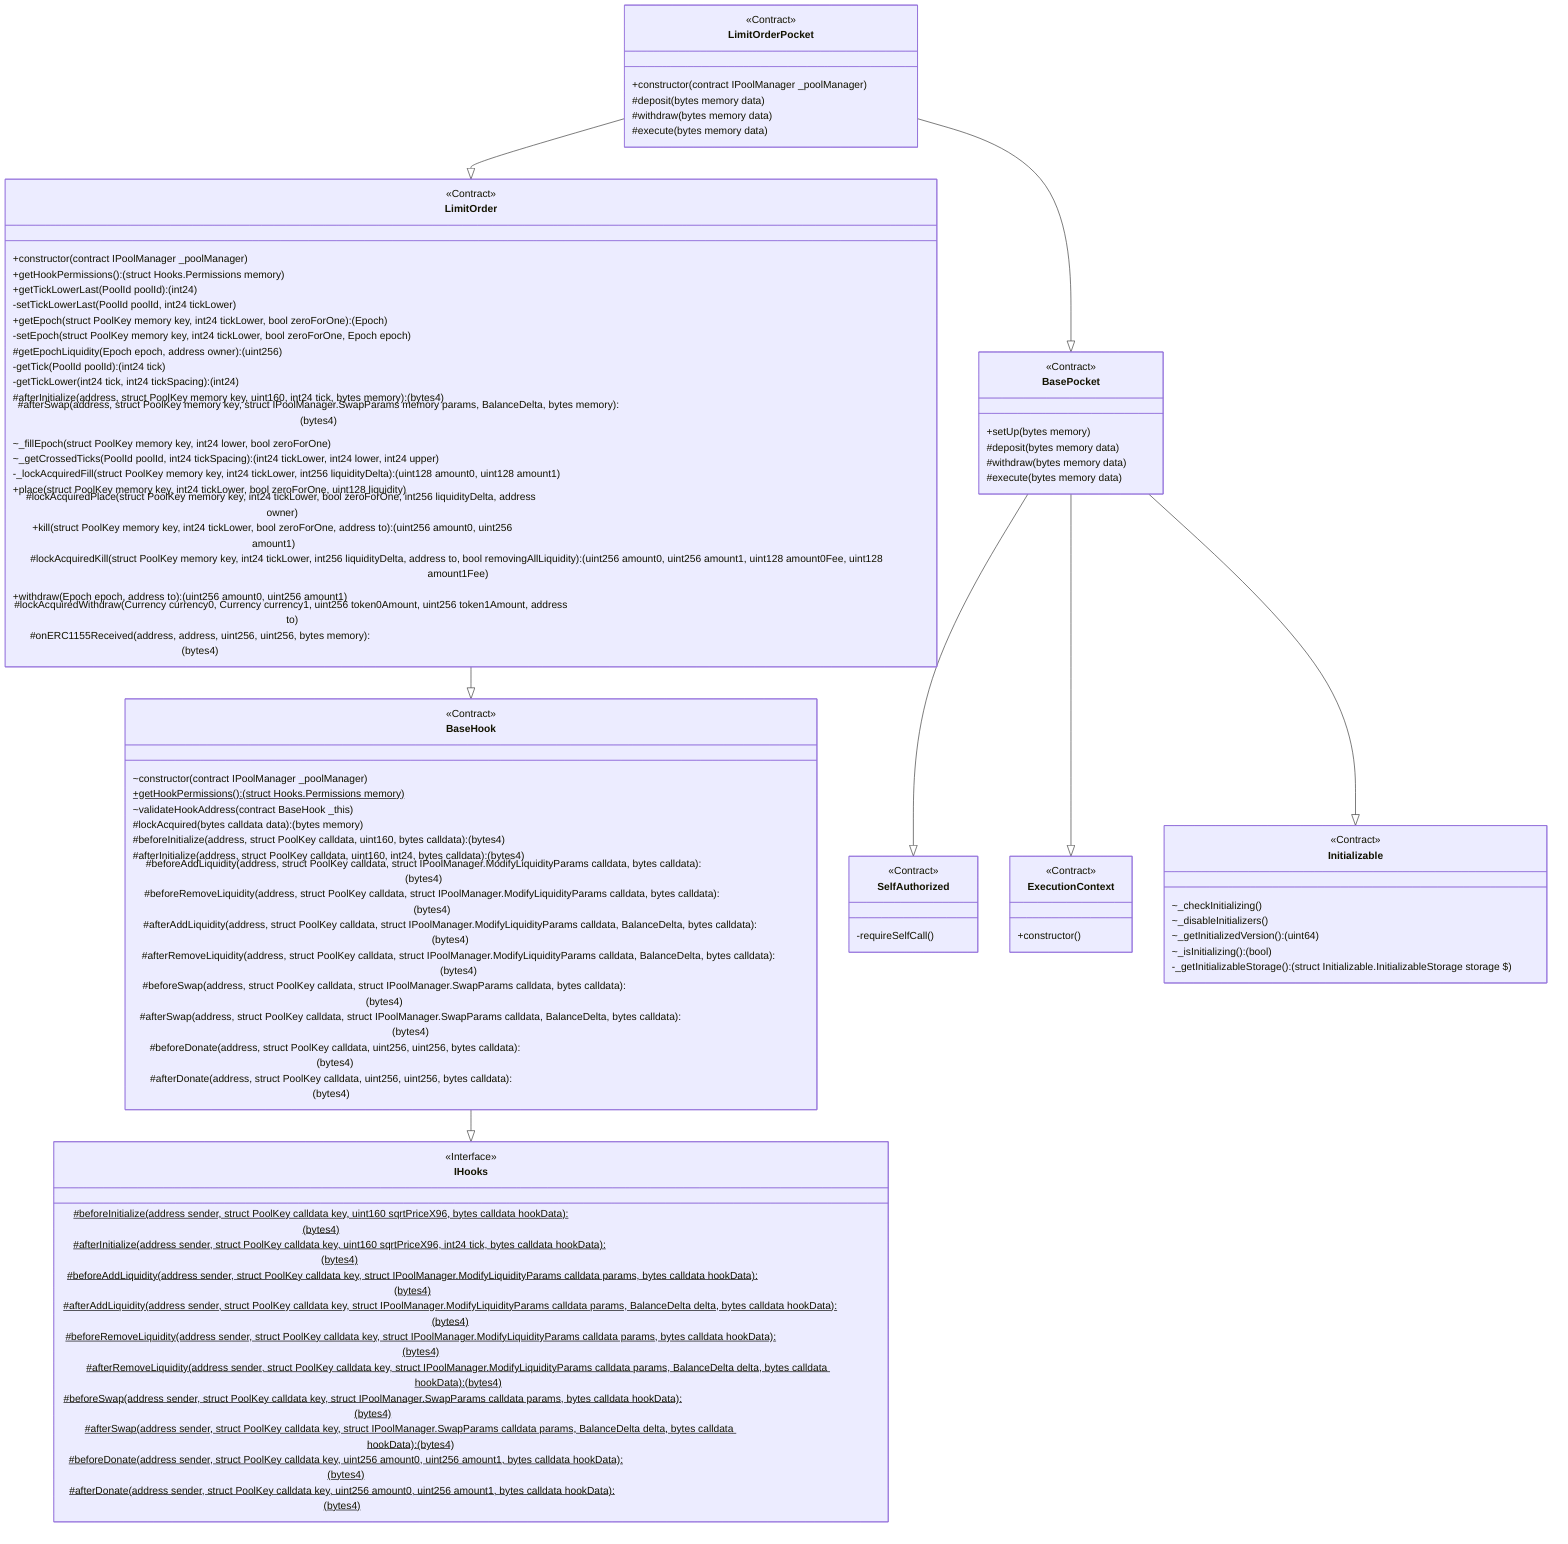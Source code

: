 classDiagram
  %% 192:1070:83
  class LimitOrderPocket {
    <<Contract>>
    +constructor(contract IPoolManager _poolManager)
    #deposit(bytes memory data)
    #withdraw(bytes memory data)
    #execute(bytes memory data)
  }
  
  LimitOrderPocket --|> LimitOrder
  
  %% 1226:14044:90
  class LimitOrder {
    <<Contract>>
    +constructor(contract IPoolManager _poolManager)
    +getHookPermissions(): (struct Hooks.Permissions memory)
    +getTickLowerLast(PoolId poolId): (int24)
    -setTickLowerLast(PoolId poolId, int24 tickLower)
    +getEpoch(struct PoolKey memory key, int24 tickLower, bool zeroForOne): (Epoch)
    -setEpoch(struct PoolKey memory key, int24 tickLower, bool zeroForOne, Epoch epoch)
    #getEpochLiquidity(Epoch epoch, address owner): (uint256)
    -getTick(PoolId poolId): (int24 tick)
    -getTickLower(int24 tick, int24 tickSpacing): (int24)
    #afterInitialize(address, struct PoolKey memory key, uint160, int24 tick, bytes memory): (bytes4)
    #afterSwap(address, struct PoolKey memory key, struct IPoolManager.SwapParams memory params, BalanceDelta, bytes memory): (bytes4)
    ~_fillEpoch(struct PoolKey memory key, int24 lower, bool zeroForOne)
    ~_getCrossedTicks(PoolId poolId, int24 tickSpacing): (int24 tickLower, int24 lower, int24 upper)
    -_lockAcquiredFill(struct PoolKey memory key, int24 tickLower, int256 liquidityDelta): (uint128 amount0, uint128 amount1)
    +place(struct PoolKey memory key, int24 tickLower, bool zeroForOne, uint128 liquidity)
    #lockAcquiredPlace(struct PoolKey memory key, int24 tickLower, bool zeroForOne, int256 liquidityDelta, address owner)
    +kill(struct PoolKey memory key, int24 tickLower, bool zeroForOne, address to): (uint256 amount0, uint256 amount1)
    #lockAcquiredKill(struct PoolKey memory key, int24 tickLower, int256 liquidityDelta, address to, bool removingAllLiquidity): (uint256 amount0, uint256 amount1, uint128 amount0Fee, uint128 amount1Fee)
    +withdraw(Epoch epoch, address to): (uint256 amount0, uint256 amount1)
    #lockAcquiredWithdraw(Currency currency0, Currency currency1, uint256 token0Amount, uint256 token1Amount, address to)
    #onERC1155Received(address, address, uint256, uint256, bytes memory): (bytes4)
  }
  
  LimitOrder --|> BaseHook
  
  %% 414:3995:82
  class BaseHook {
    <<Contract>>
    ~constructor(contract IPoolManager _poolManager)
    +getHookPermissions(): (struct Hooks.Permissions memory)$
    ~validateHookAddress(contract BaseHook _this)
    #lockAcquired(bytes calldata data): (bytes memory)
    #beforeInitialize(address, struct PoolKey calldata, uint160, bytes calldata): (bytes4)
    #afterInitialize(address, struct PoolKey calldata, uint160, int24, bytes calldata): (bytes4)
    #beforeAddLiquidity(address, struct PoolKey calldata, struct IPoolManager.ModifyLiquidityParams calldata, bytes calldata): (bytes4)
    #beforeRemoveLiquidity(address, struct PoolKey calldata, struct IPoolManager.ModifyLiquidityParams calldata, bytes calldata): (bytes4)
    #afterAddLiquidity(address, struct PoolKey calldata, struct IPoolManager.ModifyLiquidityParams calldata, BalanceDelta, bytes calldata): (bytes4)
    #afterRemoveLiquidity(address, struct PoolKey calldata, struct IPoolManager.ModifyLiquidityParams calldata, BalanceDelta, bytes calldata): (bytes4)
    #beforeSwap(address, struct PoolKey calldata, struct IPoolManager.SwapParams calldata, bytes calldata): (bytes4)
    #afterSwap(address, struct PoolKey calldata, struct IPoolManager.SwapParams calldata, BalanceDelta, bytes calldata): (bytes4)
    #beforeDonate(address, struct PoolKey calldata, uint256, uint256, bytes calldata): (bytes4)
    #afterDonate(address, struct PoolKey calldata, uint256, uint256, bytes calldata): (bytes4)
  }
  
  BaseHook --|> IHooks
  
  %% 557:6414:58
  class IHooks {
    <<Interface>>
    #beforeInitialize(address sender, struct PoolKey calldata key, uint160 sqrtPriceX96, bytes calldata hookData): (bytes4)$
    #afterInitialize(address sender, struct PoolKey calldata key, uint160 sqrtPriceX96, int24 tick, bytes calldata hookData): (bytes4)$
    #beforeAddLiquidity(address sender, struct PoolKey calldata key, struct IPoolManager.ModifyLiquidityParams calldata params, bytes calldata hookData): (bytes4)$
    #afterAddLiquidity(address sender, struct PoolKey calldata key, struct IPoolManager.ModifyLiquidityParams calldata params, BalanceDelta delta, bytes calldata hookData): (bytes4)$
    #beforeRemoveLiquidity(address sender, struct PoolKey calldata key, struct IPoolManager.ModifyLiquidityParams calldata params, bytes calldata hookData): (bytes4)$
    #afterRemoveLiquidity(address sender, struct PoolKey calldata key, struct IPoolManager.ModifyLiquidityParams calldata params, BalanceDelta delta, bytes calldata hookData): (bytes4)$
    #beforeSwap(address sender, struct PoolKey calldata key, struct IPoolManager.SwapParams calldata params, bytes calldata hookData): (bytes4)$
    #afterSwap(address sender, struct PoolKey calldata key, struct IPoolManager.SwapParams calldata params, BalanceDelta delta, bytes calldata hookData): (bytes4)$
    #beforeDonate(address sender, struct PoolKey calldata key, uint256 amount0, uint256 amount1, bytes calldata hookData): (bytes4)$
    #afterDonate(address sender, struct PoolKey calldata key, uint256 amount0, uint256 amount1, bytes calldata hookData): (bytes4)$
  }
  
  LimitOrderPocket --|> BasePocket
  
  %% 485:727:88
  class BasePocket {
    <<Contract>>
    +setUp(bytes memory)
    #deposit(bytes memory data)
    #withdraw(bytes memory data)
    #execute(bytes memory data)
  }
  
  BasePocket --|> SelfAuthorized
  
  %% 209:333:48
  class SelfAuthorized {
    <<Contract>>
    -requireSelfCall()
  }
  
  BasePocket --|> ExecutionContext
  
  %% 58:367:91
  class ExecutionContext {
    <<Contract>>
    +constructor()
  }
  
  BasePocket --|> Initializable
  
  %% 2349:6560:34
  class Initializable {
    <<Contract>>
    ~_checkInitializing()
    ~_disableInitializers()
    ~_getInitializedVersion(): (uint64)
    ~_isInitializing(): (bool)
    -_getInitializableStorage(): (struct Initializable.InitializableStorage storage $)
  }